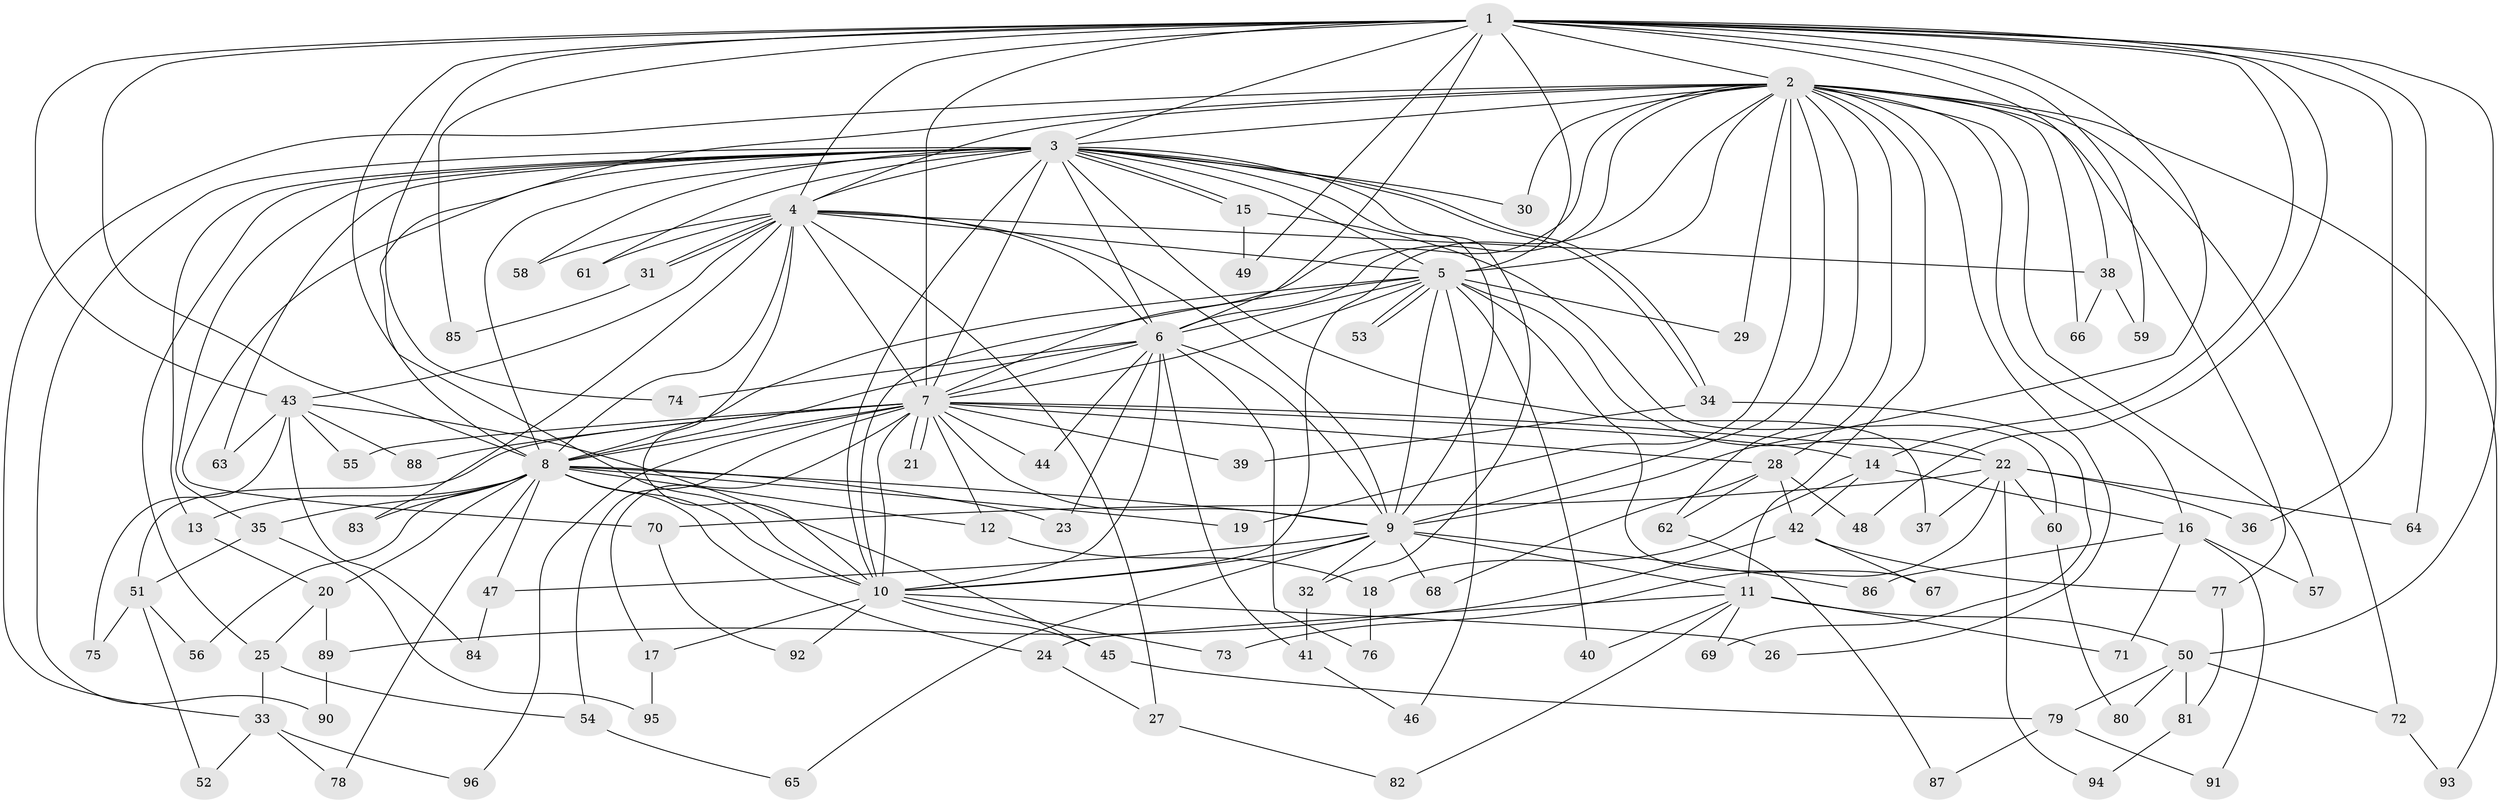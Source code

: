 // Generated by graph-tools (version 1.1) at 2025/34/03/09/25 02:34:56]
// undirected, 96 vertices, 217 edges
graph export_dot {
graph [start="1"]
  node [color=gray90,style=filled];
  1;
  2;
  3;
  4;
  5;
  6;
  7;
  8;
  9;
  10;
  11;
  12;
  13;
  14;
  15;
  16;
  17;
  18;
  19;
  20;
  21;
  22;
  23;
  24;
  25;
  26;
  27;
  28;
  29;
  30;
  31;
  32;
  33;
  34;
  35;
  36;
  37;
  38;
  39;
  40;
  41;
  42;
  43;
  44;
  45;
  46;
  47;
  48;
  49;
  50;
  51;
  52;
  53;
  54;
  55;
  56;
  57;
  58;
  59;
  60;
  61;
  62;
  63;
  64;
  65;
  66;
  67;
  68;
  69;
  70;
  71;
  72;
  73;
  74;
  75;
  76;
  77;
  78;
  79;
  80;
  81;
  82;
  83;
  84;
  85;
  86;
  87;
  88;
  89;
  90;
  91;
  92;
  93;
  94;
  95;
  96;
  1 -- 2;
  1 -- 3;
  1 -- 4;
  1 -- 5;
  1 -- 6;
  1 -- 7;
  1 -- 8;
  1 -- 9;
  1 -- 10;
  1 -- 14;
  1 -- 36;
  1 -- 38;
  1 -- 43;
  1 -- 48;
  1 -- 49;
  1 -- 50;
  1 -- 59;
  1 -- 64;
  1 -- 74;
  1 -- 85;
  2 -- 3;
  2 -- 4;
  2 -- 5;
  2 -- 6;
  2 -- 7;
  2 -- 8;
  2 -- 9;
  2 -- 10;
  2 -- 11;
  2 -- 16;
  2 -- 19;
  2 -- 26;
  2 -- 28;
  2 -- 29;
  2 -- 30;
  2 -- 33;
  2 -- 57;
  2 -- 62;
  2 -- 66;
  2 -- 72;
  2 -- 77;
  2 -- 93;
  3 -- 4;
  3 -- 5;
  3 -- 6;
  3 -- 7;
  3 -- 8;
  3 -- 9;
  3 -- 10;
  3 -- 13;
  3 -- 15;
  3 -- 15;
  3 -- 25;
  3 -- 30;
  3 -- 32;
  3 -- 34;
  3 -- 34;
  3 -- 35;
  3 -- 37;
  3 -- 58;
  3 -- 61;
  3 -- 63;
  3 -- 70;
  3 -- 90;
  4 -- 5;
  4 -- 6;
  4 -- 7;
  4 -- 8;
  4 -- 9;
  4 -- 10;
  4 -- 27;
  4 -- 31;
  4 -- 31;
  4 -- 38;
  4 -- 43;
  4 -- 58;
  4 -- 61;
  4 -- 83;
  5 -- 6;
  5 -- 7;
  5 -- 8;
  5 -- 9;
  5 -- 10;
  5 -- 22;
  5 -- 29;
  5 -- 40;
  5 -- 46;
  5 -- 53;
  5 -- 53;
  5 -- 67;
  6 -- 7;
  6 -- 8;
  6 -- 9;
  6 -- 10;
  6 -- 23;
  6 -- 41;
  6 -- 44;
  6 -- 74;
  6 -- 76;
  7 -- 8;
  7 -- 9;
  7 -- 10;
  7 -- 12;
  7 -- 14;
  7 -- 17;
  7 -- 21;
  7 -- 21;
  7 -- 22;
  7 -- 28;
  7 -- 39;
  7 -- 44;
  7 -- 51;
  7 -- 54;
  7 -- 55;
  7 -- 88;
  7 -- 96;
  8 -- 9;
  8 -- 10;
  8 -- 12;
  8 -- 13;
  8 -- 19;
  8 -- 20;
  8 -- 23;
  8 -- 24;
  8 -- 35;
  8 -- 47;
  8 -- 56;
  8 -- 78;
  8 -- 83;
  9 -- 10;
  9 -- 11;
  9 -- 32;
  9 -- 47;
  9 -- 65;
  9 -- 68;
  9 -- 86;
  10 -- 17;
  10 -- 26;
  10 -- 45;
  10 -- 73;
  10 -- 92;
  11 -- 24;
  11 -- 40;
  11 -- 50;
  11 -- 69;
  11 -- 71;
  11 -- 82;
  12 -- 18;
  13 -- 20;
  14 -- 16;
  14 -- 18;
  14 -- 42;
  15 -- 49;
  15 -- 60;
  16 -- 57;
  16 -- 71;
  16 -- 86;
  16 -- 91;
  17 -- 95;
  18 -- 76;
  20 -- 25;
  20 -- 89;
  22 -- 36;
  22 -- 37;
  22 -- 60;
  22 -- 64;
  22 -- 70;
  22 -- 73;
  22 -- 94;
  24 -- 27;
  25 -- 33;
  25 -- 54;
  27 -- 82;
  28 -- 42;
  28 -- 48;
  28 -- 62;
  28 -- 68;
  31 -- 85;
  32 -- 41;
  33 -- 52;
  33 -- 78;
  33 -- 96;
  34 -- 39;
  34 -- 69;
  35 -- 51;
  35 -- 95;
  38 -- 59;
  38 -- 66;
  41 -- 46;
  42 -- 67;
  42 -- 77;
  42 -- 89;
  43 -- 45;
  43 -- 55;
  43 -- 63;
  43 -- 75;
  43 -- 84;
  43 -- 88;
  45 -- 79;
  47 -- 84;
  50 -- 72;
  50 -- 79;
  50 -- 80;
  50 -- 81;
  51 -- 52;
  51 -- 56;
  51 -- 75;
  54 -- 65;
  60 -- 80;
  62 -- 87;
  70 -- 92;
  72 -- 93;
  77 -- 81;
  79 -- 87;
  79 -- 91;
  81 -- 94;
  89 -- 90;
}
